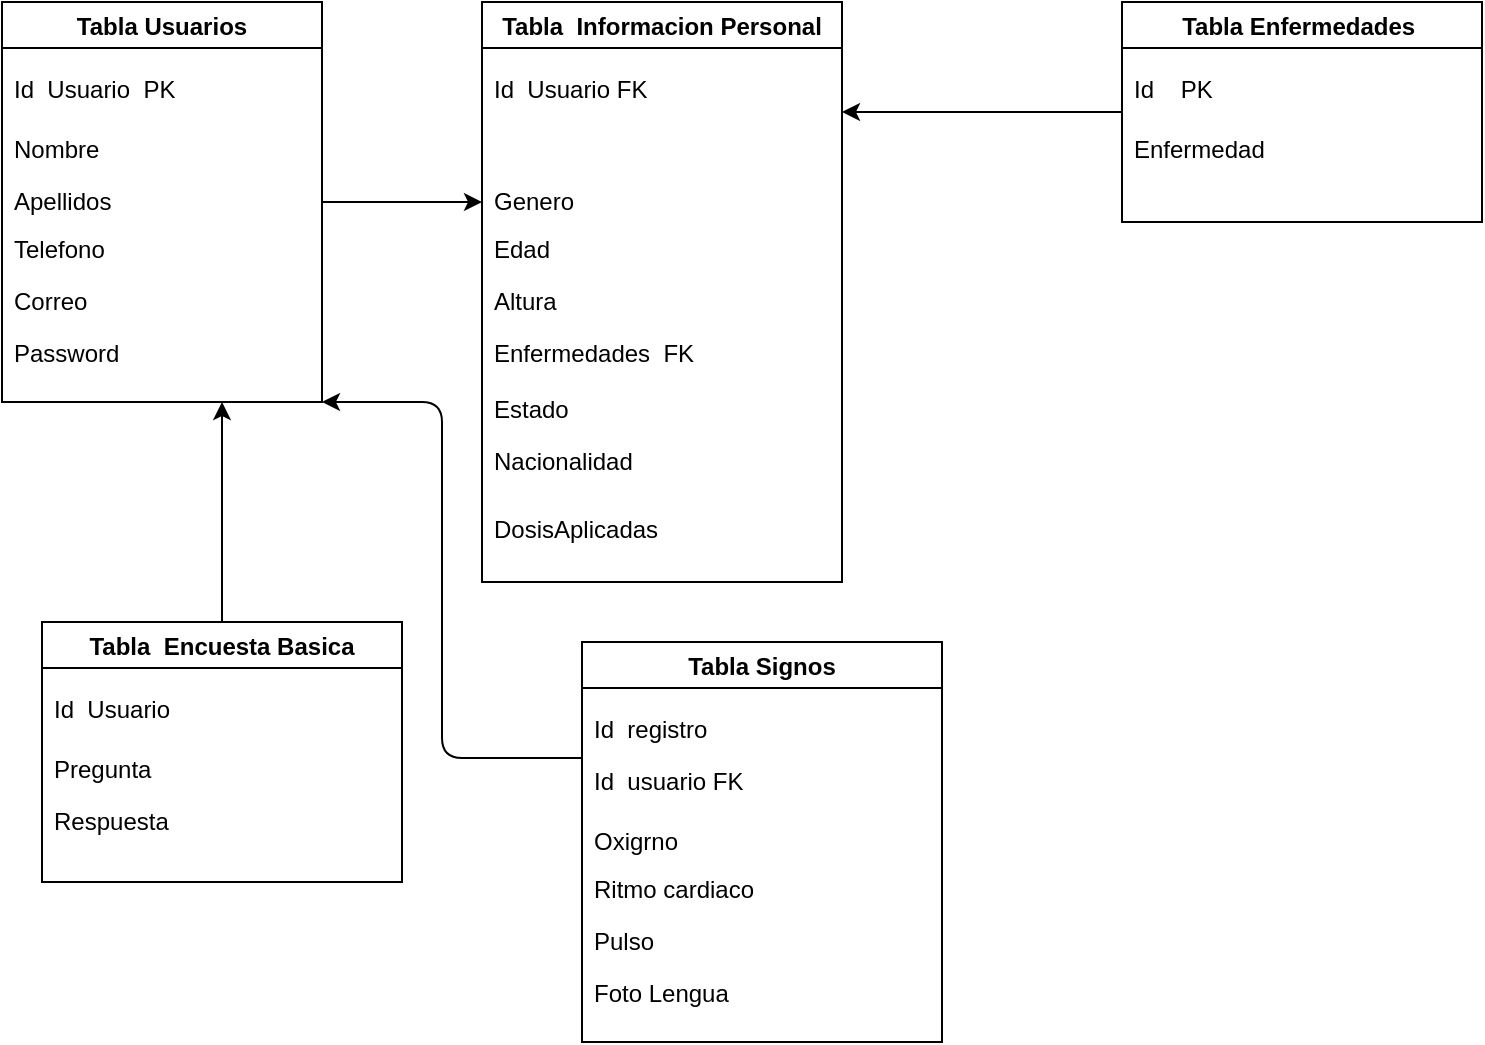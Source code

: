 <mxfile>
    <diagram id="Agn8d0lYOXoOj9fhWpmh" name="Página-1">
        <mxGraphModel dx="1414" dy="821" grid="1" gridSize="10" guides="1" tooltips="1" connect="1" arrows="1" fold="1" page="1" pageScale="1" pageWidth="1654" pageHeight="2336" math="0" shadow="0">
            <root>
                <mxCell id="0"/>
                <mxCell id="1" parent="0"/>
                <mxCell id="14" style="edgeStyle=none;html=1;" parent="1" source="9" edge="1">
                    <mxGeometry relative="1" as="geometry">
                        <mxPoint x="730" y="370.0" as="targetPoint"/>
                    </mxGeometry>
                </mxCell>
                <mxCell id="9" value="Tabla Usuarios" style="swimlane;" parent="1" vertex="1">
                    <mxGeometry x="490" y="270" width="160" height="200" as="geometry"/>
                </mxCell>
                <mxCell id="10" value="Id  Usuario  PK" style="text;strokeColor=none;fillColor=none;align=left;verticalAlign=top;spacingLeft=4;spacingRight=4;overflow=hidden;rotatable=0;points=[[0,0.5],[1,0.5]];portConstraint=eastwest;" parent="9" vertex="1">
                    <mxGeometry y="30" width="140" height="26" as="geometry"/>
                </mxCell>
                <mxCell id="5" value="Nombre" style="text;strokeColor=none;fillColor=none;align=left;verticalAlign=top;spacingLeft=4;spacingRight=4;overflow=hidden;rotatable=0;points=[[0,0.5],[1,0.5]];portConstraint=eastwest;" parent="9" vertex="1">
                    <mxGeometry y="60" width="140" height="26" as="geometry"/>
                </mxCell>
                <mxCell id="6" value="Apellidos" style="text;strokeColor=none;fillColor=none;align=left;verticalAlign=top;spacingLeft=4;spacingRight=4;overflow=hidden;rotatable=0;points=[[0,0.5],[1,0.5]];portConstraint=eastwest;" parent="9" vertex="1">
                    <mxGeometry y="86" width="140" height="26" as="geometry"/>
                </mxCell>
                <mxCell id="11" value="Telefono" style="text;strokeColor=none;fillColor=none;align=left;verticalAlign=top;spacingLeft=4;spacingRight=4;overflow=hidden;rotatable=0;points=[[0,0.5],[1,0.5]];portConstraint=eastwest;" parent="9" vertex="1">
                    <mxGeometry y="110" width="140" height="26" as="geometry"/>
                </mxCell>
                <mxCell id="12" value="Correo" style="text;strokeColor=none;fillColor=none;align=left;verticalAlign=top;spacingLeft=4;spacingRight=4;overflow=hidden;rotatable=0;points=[[0,0.5],[1,0.5]];portConstraint=eastwest;" parent="9" vertex="1">
                    <mxGeometry y="136" width="140" height="26" as="geometry"/>
                </mxCell>
                <mxCell id="13" value="Password" style="text;strokeColor=none;fillColor=none;align=left;verticalAlign=top;spacingLeft=4;spacingRight=4;overflow=hidden;rotatable=0;points=[[0,0.5],[1,0.5]];portConstraint=eastwest;" parent="9" vertex="1">
                    <mxGeometry y="162" width="140" height="26" as="geometry"/>
                </mxCell>
                <mxCell id="15" value="Tabla  Informacion Personal" style="swimlane;" parent="1" vertex="1">
                    <mxGeometry x="730" y="270" width="180" height="290" as="geometry"/>
                </mxCell>
                <mxCell id="16" value="Id  Usuario FK" style="text;strokeColor=none;fillColor=none;align=left;verticalAlign=top;spacingLeft=4;spacingRight=4;overflow=hidden;rotatable=0;points=[[0,0.5],[1,0.5]];portConstraint=eastwest;" parent="15" vertex="1">
                    <mxGeometry y="30" width="140" height="26" as="geometry"/>
                </mxCell>
                <mxCell id="18" value="Genero    " style="text;strokeColor=none;fillColor=none;align=left;verticalAlign=top;spacingLeft=4;spacingRight=4;overflow=hidden;rotatable=0;points=[[0,0.5],[1,0.5]];portConstraint=eastwest;" parent="15" vertex="1">
                    <mxGeometry y="86" width="140" height="26" as="geometry"/>
                </mxCell>
                <mxCell id="19" value="Edad" style="text;strokeColor=none;fillColor=none;align=left;verticalAlign=top;spacingLeft=4;spacingRight=4;overflow=hidden;rotatable=0;points=[[0,0.5],[1,0.5]];portConstraint=eastwest;" parent="15" vertex="1">
                    <mxGeometry y="110" width="140" height="26" as="geometry"/>
                </mxCell>
                <mxCell id="20" value="Altura" style="text;strokeColor=none;fillColor=none;align=left;verticalAlign=top;spacingLeft=4;spacingRight=4;overflow=hidden;rotatable=0;points=[[0,0.5],[1,0.5]];portConstraint=eastwest;" parent="15" vertex="1">
                    <mxGeometry y="136" width="140" height="26" as="geometry"/>
                </mxCell>
                <mxCell id="21" value="Enfermedades  FK" style="text;strokeColor=none;fillColor=none;align=left;verticalAlign=top;spacingLeft=4;spacingRight=4;overflow=hidden;rotatable=0;points=[[0,0.5],[1,0.5]];portConstraint=eastwest;" parent="15" vertex="1">
                    <mxGeometry y="162" width="140" height="26" as="geometry"/>
                </mxCell>
                <mxCell id="22" value="Estado" style="text;strokeColor=none;fillColor=none;align=left;verticalAlign=top;spacingLeft=4;spacingRight=4;overflow=hidden;rotatable=0;points=[[0,0.5],[1,0.5]];portConstraint=eastwest;" parent="15" vertex="1">
                    <mxGeometry y="190" width="140" height="26" as="geometry"/>
                </mxCell>
                <mxCell id="23" value="Nacionalidad" style="text;strokeColor=none;fillColor=none;align=left;verticalAlign=top;spacingLeft=4;spacingRight=4;overflow=hidden;rotatable=0;points=[[0,0.5],[1,0.5]];portConstraint=eastwest;" parent="15" vertex="1">
                    <mxGeometry y="216" width="140" height="26" as="geometry"/>
                </mxCell>
                <mxCell id="24" value="DosisAplicadas" style="text;strokeColor=none;fillColor=none;align=left;verticalAlign=top;spacingLeft=4;spacingRight=4;overflow=hidden;rotatable=0;points=[[0,0.5],[1,0.5]];portConstraint=eastwest;" parent="15" vertex="1">
                    <mxGeometry y="250" width="140" height="26" as="geometry"/>
                </mxCell>
                <mxCell id="46" style="edgeStyle=none;html=1;" parent="1" source="25" edge="1">
                    <mxGeometry relative="1" as="geometry">
                        <mxPoint x="600" y="470" as="targetPoint"/>
                    </mxGeometry>
                </mxCell>
                <mxCell id="25" value="Tabla  Encuesta Basica" style="swimlane;startSize=23;" parent="1" vertex="1">
                    <mxGeometry x="510" y="580" width="180" height="130" as="geometry"/>
                </mxCell>
                <mxCell id="26" value="Id  Usuario" style="text;strokeColor=none;fillColor=none;align=left;verticalAlign=top;spacingLeft=4;spacingRight=4;overflow=hidden;rotatable=0;points=[[0,0.5],[1,0.5]];portConstraint=eastwest;" parent="25" vertex="1">
                    <mxGeometry y="30" width="140" height="26" as="geometry"/>
                </mxCell>
                <mxCell id="27" value="Pregunta " style="text;strokeColor=none;fillColor=none;align=left;verticalAlign=top;spacingLeft=4;spacingRight=4;overflow=hidden;rotatable=0;points=[[0,0.5],[1,0.5]];portConstraint=eastwest;" parent="25" vertex="1">
                    <mxGeometry y="60" width="140" height="26" as="geometry"/>
                </mxCell>
                <mxCell id="28" value="Respuesta" style="text;strokeColor=none;fillColor=none;align=left;verticalAlign=top;spacingLeft=4;spacingRight=4;overflow=hidden;rotatable=0;points=[[0,0.5],[1,0.5]];portConstraint=eastwest;" parent="25" vertex="1">
                    <mxGeometry y="86" width="140" height="26" as="geometry"/>
                </mxCell>
                <mxCell id="45" style="edgeStyle=none;html=1;" parent="1" source="35" edge="1">
                    <mxGeometry relative="1" as="geometry">
                        <mxPoint x="910" y="325" as="targetPoint"/>
                    </mxGeometry>
                </mxCell>
                <mxCell id="35" value="Tabla Enfermedades " style="swimlane;" parent="1" vertex="1">
                    <mxGeometry x="1050" y="270" width="180" height="110" as="geometry"/>
                </mxCell>
                <mxCell id="36" value="Id    PK" style="text;strokeColor=none;fillColor=none;align=left;verticalAlign=top;spacingLeft=4;spacingRight=4;overflow=hidden;rotatable=0;points=[[0,0.5],[1,0.5]];portConstraint=eastwest;" parent="35" vertex="1">
                    <mxGeometry y="30" width="140" height="26" as="geometry"/>
                </mxCell>
                <mxCell id="37" value="Enfermedad" style="text;strokeColor=none;fillColor=none;align=left;verticalAlign=top;spacingLeft=4;spacingRight=4;overflow=hidden;rotatable=0;points=[[0,0.5],[1,0.5]];portConstraint=eastwest;" parent="35" vertex="1">
                    <mxGeometry y="60" width="140" height="26" as="geometry"/>
                </mxCell>
                <mxCell id="47" value="Tabla Signos" style="swimlane;" parent="1" vertex="1">
                    <mxGeometry x="780" y="590" width="180" height="200" as="geometry"/>
                </mxCell>
                <mxCell id="48" value="Id  registro&#10;&#10;&#10;" style="text;strokeColor=none;fillColor=none;align=left;verticalAlign=top;spacingLeft=4;spacingRight=4;overflow=hidden;rotatable=0;points=[[0,0.5],[1,0.5]];portConstraint=eastwest;" parent="47" vertex="1">
                    <mxGeometry y="30" width="140" height="26" as="geometry"/>
                </mxCell>
                <mxCell id="49" value="Oxigrno" style="text;strokeColor=none;fillColor=none;align=left;verticalAlign=top;spacingLeft=4;spacingRight=4;overflow=hidden;rotatable=0;points=[[0,0.5],[1,0.5]];portConstraint=eastwest;" parent="47" vertex="1">
                    <mxGeometry y="86" width="140" height="26" as="geometry"/>
                </mxCell>
                <mxCell id="50" value="Ritmo cardiaco" style="text;strokeColor=none;fillColor=none;align=left;verticalAlign=top;spacingLeft=4;spacingRight=4;overflow=hidden;rotatable=0;points=[[0,0.5],[1,0.5]];portConstraint=eastwest;" parent="47" vertex="1">
                    <mxGeometry y="110" width="140" height="26" as="geometry"/>
                </mxCell>
                <mxCell id="51" value="Pulso" style="text;strokeColor=none;fillColor=none;align=left;verticalAlign=top;spacingLeft=4;spacingRight=4;overflow=hidden;rotatable=0;points=[[0,0.5],[1,0.5]];portConstraint=eastwest;" parent="47" vertex="1">
                    <mxGeometry y="136" width="140" height="26" as="geometry"/>
                </mxCell>
                <mxCell id="52" value="Foto Lengua" style="text;strokeColor=none;fillColor=none;align=left;verticalAlign=top;spacingLeft=4;spacingRight=4;overflow=hidden;rotatable=0;points=[[0,0.5],[1,0.5]];portConstraint=eastwest;" parent="47" vertex="1">
                    <mxGeometry y="162" width="140" height="26" as="geometry"/>
                </mxCell>
                <mxCell id="56" value="Id  usuario FK&#10;" style="text;strokeColor=none;fillColor=none;align=left;verticalAlign=top;spacingLeft=4;spacingRight=4;overflow=hidden;rotatable=0;points=[[0,0.5],[1,0.5]];portConstraint=eastwest;" parent="47" vertex="1">
                    <mxGeometry y="56" width="140" height="26" as="geometry"/>
                </mxCell>
                <mxCell id="57" value="" style="endArrow=classic;html=1;entryX=1;entryY=1;entryDx=0;entryDy=0;" edge="1" parent="1" target="9">
                    <mxGeometry width="50" height="50" relative="1" as="geometry">
                        <mxPoint x="780" y="648" as="sourcePoint"/>
                        <mxPoint x="800" y="600" as="targetPoint"/>
                        <Array as="points">
                            <mxPoint x="710" y="648"/>
                            <mxPoint x="710" y="560"/>
                            <mxPoint x="710" y="470"/>
                        </Array>
                    </mxGeometry>
                </mxCell>
            </root>
        </mxGraphModel>
    </diagram>
</mxfile>